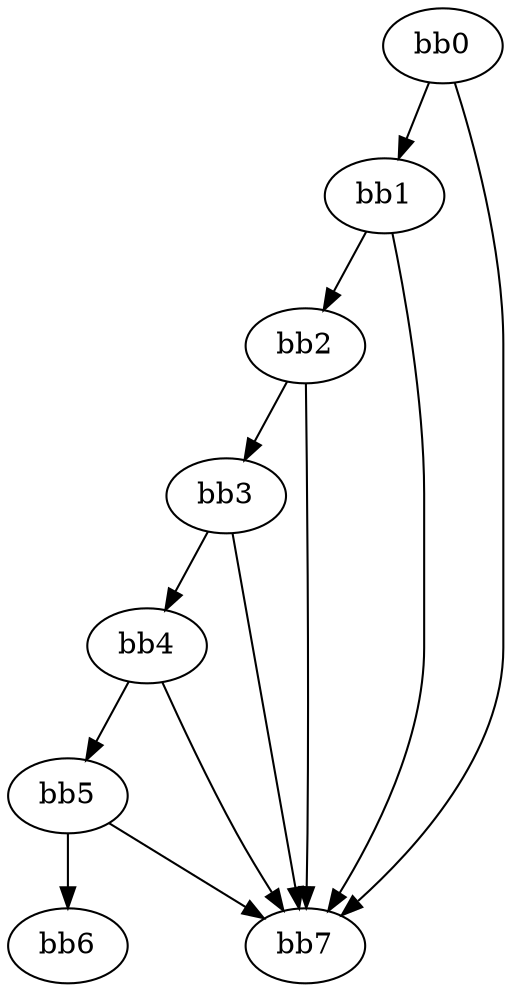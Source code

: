 digraph {
    0 [ label = "bb0\l" ]
    1 [ label = "bb1\l" ]
    2 [ label = "bb2\l" ]
    3 [ label = "bb3\l" ]
    4 [ label = "bb4\l" ]
    5 [ label = "bb5\l" ]
    6 [ label = "bb6\l" ]
    7 [ label = "bb7\l" ]
    0 -> 1 [ ]
    0 -> 7 [ ]
    1 -> 2 [ ]
    1 -> 7 [ ]
    2 -> 3 [ ]
    2 -> 7 [ ]
    3 -> 4 [ ]
    3 -> 7 [ ]
    4 -> 5 [ ]
    4 -> 7 [ ]
    5 -> 6 [ ]
    5 -> 7 [ ]
}

